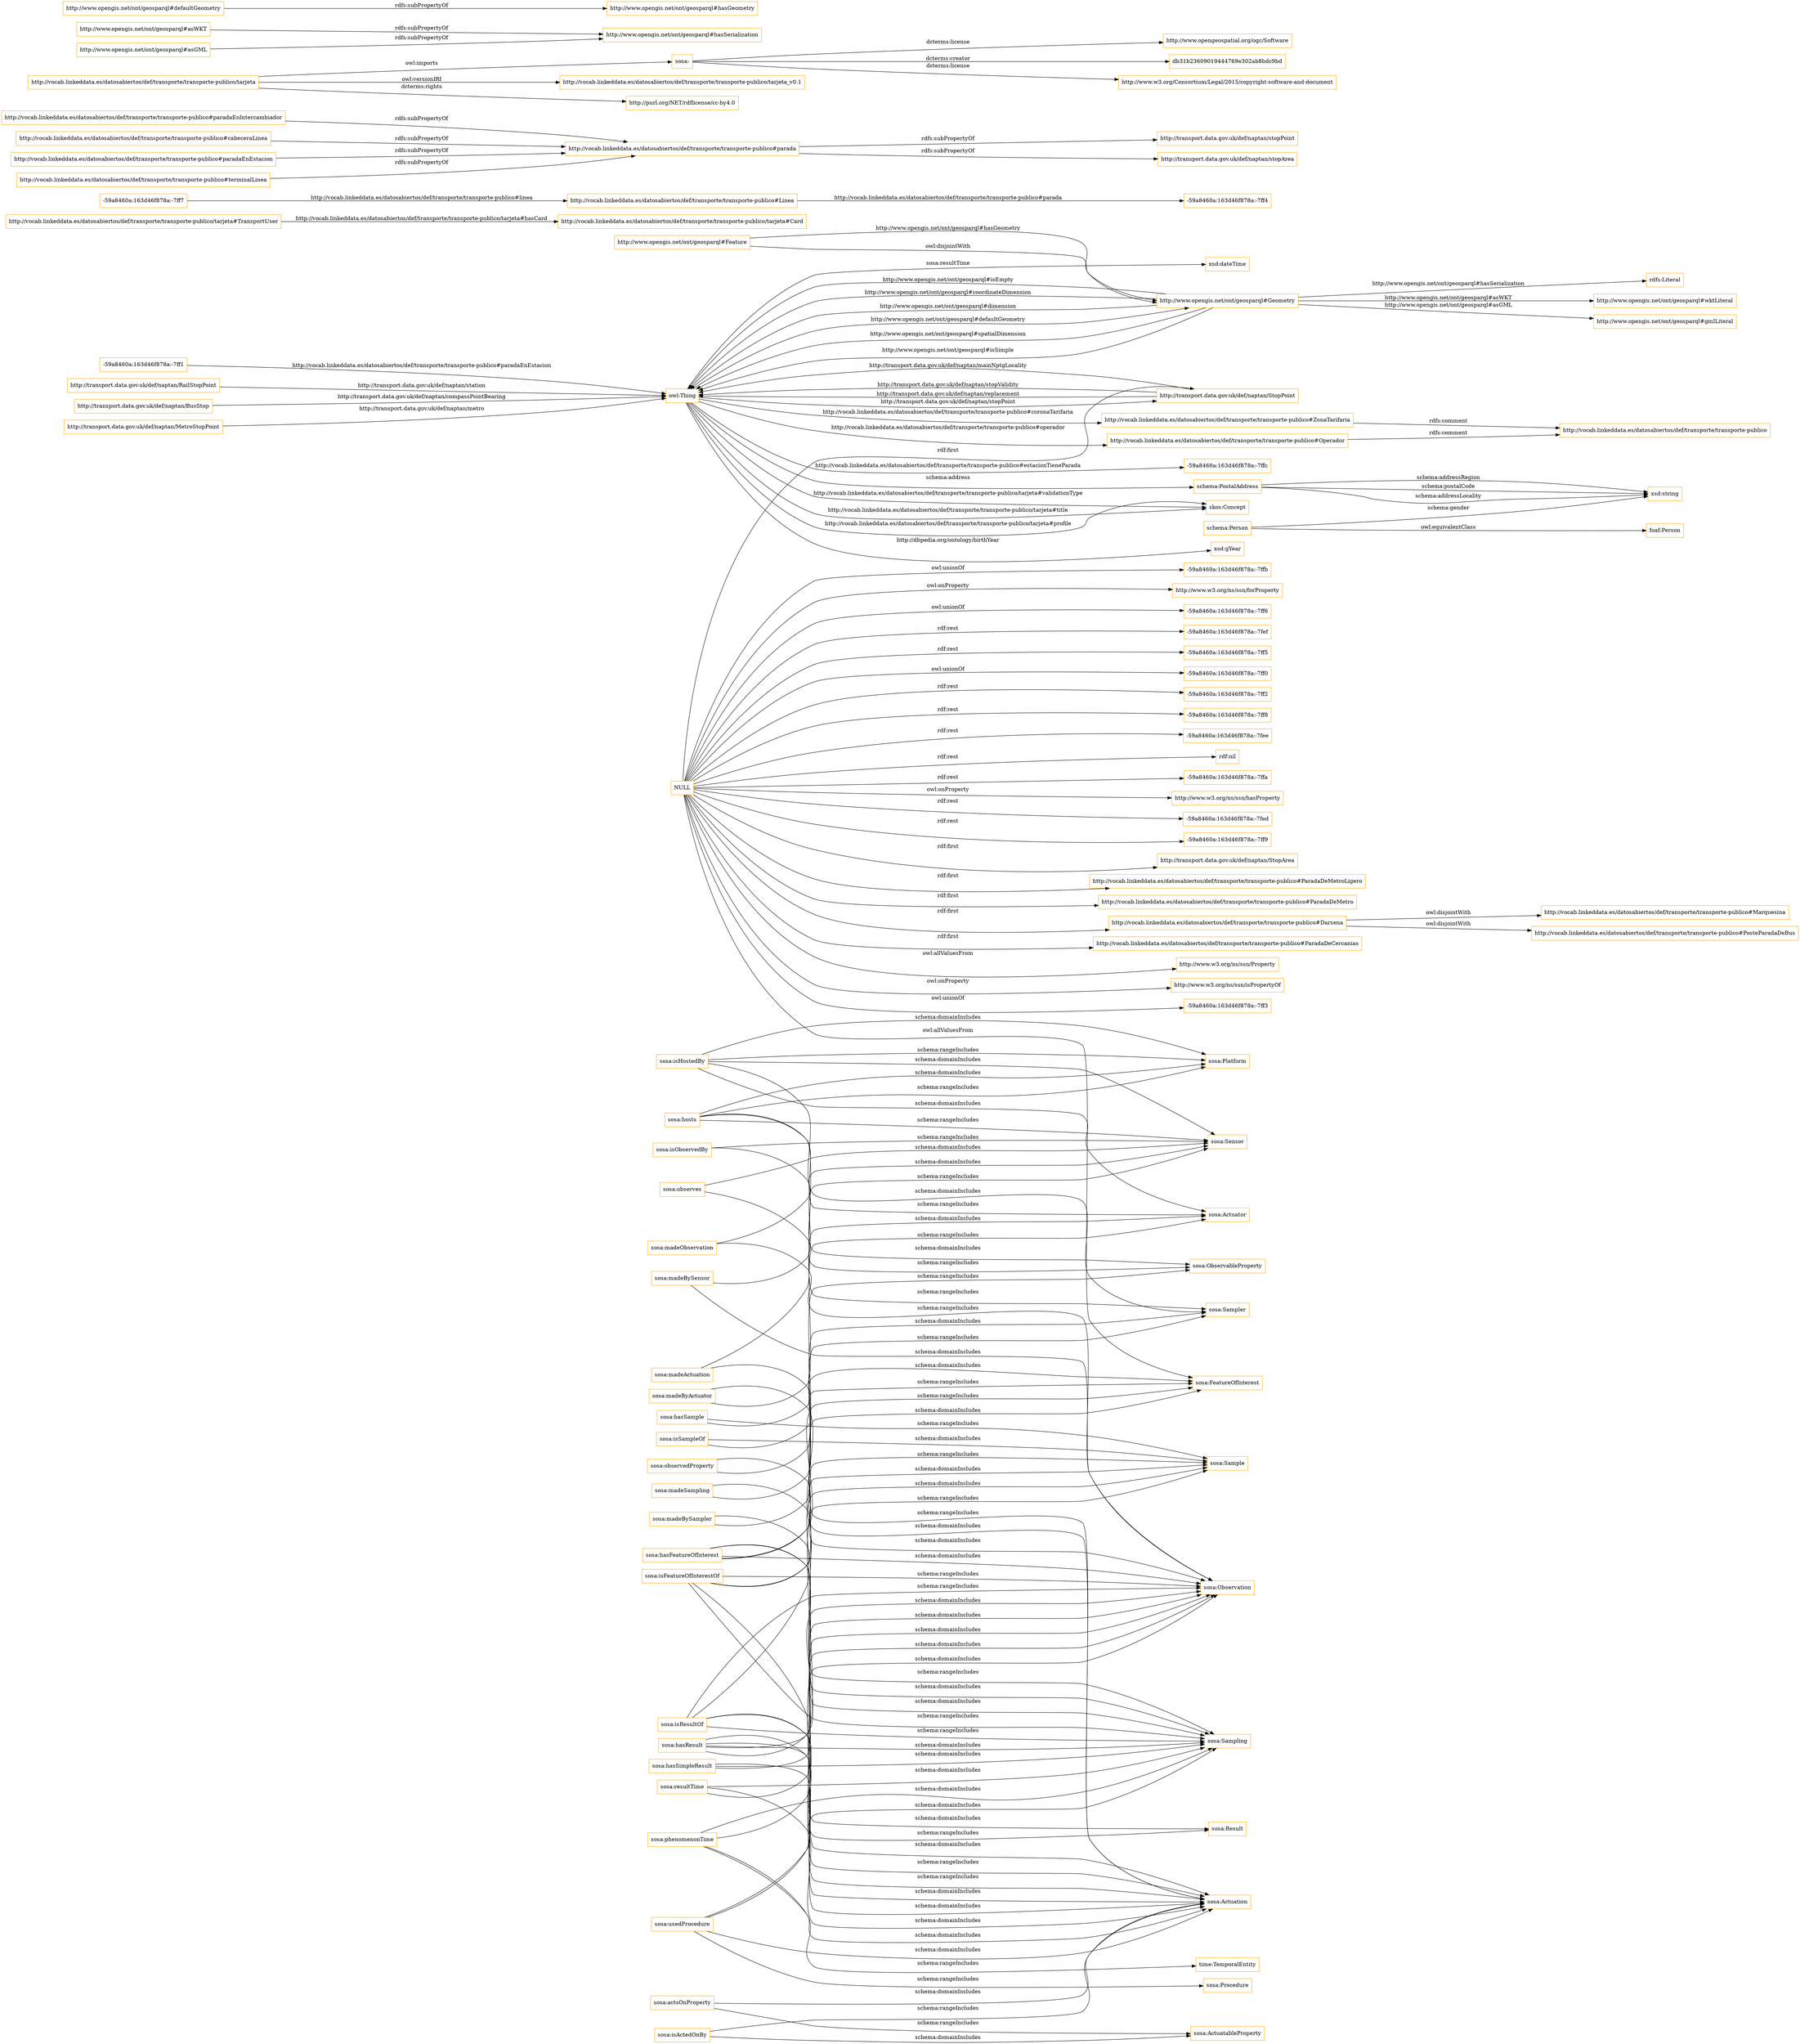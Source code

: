 digraph ar2dtool_diagram { 
rankdir=LR;
size="1501"
node [shape = rectangle, color="orange"]; "-59a8460a:163d46f878a:-7ff1" "http://transport.data.gov.uk/def/naptan/RailStopPoint" "http://transport.data.gov.uk/def/naptan/BusStop" "http://vocab.linkeddata.es/datosabiertos/def/transporte/transporte-publico/tarjeta#TransportUser" "http://transport.data.gov.uk/def/naptan/StopPoint" "http://vocab.linkeddata.es/datosabiertos/def/transporte/transporte-publico#Linea" "foaf:Person" "schema:PostalAddress" "http://vocab.linkeddata.es/datosabiertos/def/transporte/transporte-publico#Marquesina" "http://vocab.linkeddata.es/datosabiertos/def/transporte/transporte-publico#Darsena" "http://www.opengis.net/ont/geosparql#Geometry" "http://transport.data.gov.uk/def/naptan/StopArea" "http://vocab.linkeddata.es/datosabiertos/def/transporte/transporte-publico#ParadaDeMetroLigero" "schema:Person" "-59a8460a:163d46f878a:-7ffc" "-59a8460a:163d46f878a:-7ff7" "skos:Concept" "http://vocab.linkeddata.es/datosabiertos/def/transporte/transporte-publico/tarjeta#Card" "http://vocab.linkeddata.es/datosabiertos/def/transporte/transporte-publico#Operador" "http://vocab.linkeddata.es/datosabiertos/def/transporte/transporte-publico#PosteParadaDeBus" "http://www.opengis.net/ont/geosparql#Feature" "-59a8460a:163d46f878a:-7ff4" "http://vocab.linkeddata.es/datosabiertos/def/transporte/transporte-publico#ZonaTarifaria" "http://vocab.linkeddata.es/datosabiertos/def/transporte/transporte-publico#ParadaDeMetro" "http://transport.data.gov.uk/def/naptan/MetroStopPoint" "http://vocab.linkeddata.es/datosabiertos/def/transporte/transporte-publico#ParadaDeCercanias" "http://www.w3.org/ns/ssn/Property" "sosa:ObservableProperty" "sosa:FeatureOfInterest" "sosa:Actuation" "sosa:Platform" "sosa:ActuatableProperty" "sosa:Actuator" "sosa:Observation" "sosa:Sample" "time:TemporalEntity" "sosa:Sensor" "sosa:Sampling" "sosa:Procedure" "sosa:Result" "sosa:Sampler" ; /*classes style*/
	"sosa:observedProperty" -> "sosa:ObservableProperty" [ label = "schema:rangeIncludes" ];
	"sosa:observedProperty" -> "sosa:Observation" [ label = "schema:domainIncludes" ];
	"http://vocab.linkeddata.es/datosabiertos/def/transporte/transporte-publico#paradaEnIntercambiador" -> "http://vocab.linkeddata.es/datosabiertos/def/transporte/transporte-publico#parada" [ label = "rdfs:subPropertyOf" ];
	"sosa:madeBySensor" -> "sosa:Sensor" [ label = "schema:rangeIncludes" ];
	"sosa:madeBySensor" -> "sosa:Observation" [ label = "schema:domainIncludes" ];
	"sosa:madeByActuator" -> "sosa:Actuator" [ label = "schema:rangeIncludes" ];
	"sosa:madeByActuator" -> "sosa:Actuation" [ label = "schema:domainIncludes" ];
	"sosa:hosts" -> "sosa:Platform" [ label = "schema:rangeIncludes" ];
	"sosa:hosts" -> "sosa:Actuator" [ label = "schema:rangeIncludes" ];
	"sosa:hosts" -> "sosa:Sampler" [ label = "schema:rangeIncludes" ];
	"sosa:hosts" -> "sosa:Sensor" [ label = "schema:rangeIncludes" ];
	"sosa:hosts" -> "sosa:Platform" [ label = "schema:domainIncludes" ];
	"sosa:isObservedBy" -> "sosa:Sensor" [ label = "schema:rangeIncludes" ];
	"sosa:isObservedBy" -> "sosa:ObservableProperty" [ label = "schema:domainIncludes" ];
	"http://www.opengis.net/ont/geosparql#Feature" -> "http://www.opengis.net/ont/geosparql#Geometry" [ label = "owl:disjointWith" ];
	"sosa:madeActuation" -> "sosa:Actuation" [ label = "schema:rangeIncludes" ];
	"sosa:madeActuation" -> "sosa:Actuator" [ label = "schema:domainIncludes" ];
	"sosa:phenomenonTime" -> "time:TemporalEntity" [ label = "schema:rangeIncludes" ];
	"sosa:phenomenonTime" -> "sosa:Sampling" [ label = "schema:domainIncludes" ];
	"sosa:phenomenonTime" -> "sosa:Observation" [ label = "schema:domainIncludes" ];
	"sosa:phenomenonTime" -> "sosa:Actuation" [ label = "schema:domainIncludes" ];
	"http://vocab.linkeddata.es/datosabiertos/def/transporte/transporte-publico#cabeceraLinea" -> "http://vocab.linkeddata.es/datosabiertos/def/transporte/transporte-publico#parada" [ label = "rdfs:subPropertyOf" ];
	"http://vocab.linkeddata.es/datosabiertos/def/transporte/transporte-publico/tarjeta" -> "sosa:" [ label = "owl:imports" ];
	"http://vocab.linkeddata.es/datosabiertos/def/transporte/transporte-publico/tarjeta" -> "http://vocab.linkeddata.es/datosabiertos/def/transporte/transporte-publico/tarjeta_v0.1" [ label = "owl:versionIRI" ];
	"http://vocab.linkeddata.es/datosabiertos/def/transporte/transporte-publico/tarjeta" -> "http://purl.org/NET/rdflicense/cc-by4.0" [ label = "dcterms:rights" ];
	"sosa:hasResult" -> "sosa:Sampling" [ label = "schema:domainIncludes" ];
	"sosa:hasResult" -> "sosa:Actuation" [ label = "schema:domainIncludes" ];
	"sosa:hasResult" -> "sosa:Observation" [ label = "schema:domainIncludes" ];
	"sosa:hasResult" -> "sosa:Result" [ label = "schema:rangeIncludes" ];
	"sosa:hasResult" -> "sosa:Sample" [ label = "schema:rangeIncludes" ];
	"http://vocab.linkeddata.es/datosabiertos/def/transporte/transporte-publico#paradaEnEstacion" -> "http://vocab.linkeddata.es/datosabiertos/def/transporte/transporte-publico#parada" [ label = "rdfs:subPropertyOf" ];
	"sosa:isActedOnBy" -> "sosa:Actuation" [ label = "schema:rangeIncludes" ];
	"sosa:isActedOnBy" -> "sosa:ActuatableProperty" [ label = "schema:domainIncludes" ];
	"http://www.opengis.net/ont/geosparql#asWKT" -> "http://www.opengis.net/ont/geosparql#hasSerialization" [ label = "rdfs:subPropertyOf" ];
	"sosa:madeSampling" -> "sosa:Sampling" [ label = "schema:rangeIncludes" ];
	"sosa:madeSampling" -> "sosa:Sampler" [ label = "schema:domainIncludes" ];
	"sosa:hasFeatureOfInterest" -> "sosa:Observation" [ label = "schema:domainIncludes" ];
	"sosa:hasFeatureOfInterest" -> "sosa:FeatureOfInterest" [ label = "schema:rangeIncludes" ];
	"sosa:hasFeatureOfInterest" -> "sosa:Sampling" [ label = "schema:domainIncludes" ];
	"sosa:hasFeatureOfInterest" -> "sosa:Actuation" [ label = "schema:domainIncludes" ];
	"sosa:hasFeatureOfInterest" -> "sosa:Sample" [ label = "schema:rangeIncludes" ];
	"http://www.opengis.net/ont/geosparql#asGML" -> "http://www.opengis.net/ont/geosparql#hasSerialization" [ label = "rdfs:subPropertyOf" ];
	"sosa:isResultOf" -> "sosa:Sample" [ label = "schema:domainIncludes" ];
	"sosa:isResultOf" -> "sosa:Actuation" [ label = "schema:rangeIncludes" ];
	"sosa:isResultOf" -> "sosa:Observation" [ label = "schema:rangeIncludes" ];
	"sosa:isResultOf" -> "sosa:Sampling" [ label = "schema:rangeIncludes" ];
	"sosa:isResultOf" -> "sosa:Result" [ label = "schema:domainIncludes" ];
	"sosa:isSampleOf" -> "sosa:FeatureOfInterest" [ label = "schema:rangeIncludes" ];
	"sosa:isSampleOf" -> "sosa:Sample" [ label = "schema:domainIncludes" ];
	"http://vocab.linkeddata.es/datosabiertos/def/transporte/transporte-publico#Operador" -> "http://vocab.linkeddata.es/datosabiertos/def/transporte/transporte-publico" [ label = "rdfs:comment" ];
	"sosa:hasSimpleResult" -> "sosa:Sampling" [ label = "schema:domainIncludes" ];
	"sosa:hasSimpleResult" -> "sosa:Observation" [ label = "schema:domainIncludes" ];
	"sosa:hasSimpleResult" -> "sosa:Actuation" [ label = "schema:domainIncludes" ];
	"sosa:madeObservation" -> "sosa:Observation" [ label = "schema:rangeIncludes" ];
	"sosa:madeObservation" -> "sosa:Sensor" [ label = "schema:domainIncludes" ];
	"sosa:resultTime" -> "sosa:Sampling" [ label = "schema:domainIncludes" ];
	"sosa:resultTime" -> "sosa:Observation" [ label = "schema:domainIncludes" ];
	"sosa:resultTime" -> "sosa:Actuation" [ label = "schema:domainIncludes" ];
	"sosa:isHostedBy" -> "sosa:Platform" [ label = "schema:rangeIncludes" ];
	"sosa:isHostedBy" -> "sosa:Platform" [ label = "schema:domainIncludes" ];
	"sosa:isHostedBy" -> "sosa:Sampler" [ label = "schema:domainIncludes" ];
	"sosa:isHostedBy" -> "sosa:Sensor" [ label = "schema:domainIncludes" ];
	"sosa:isHostedBy" -> "sosa:Actuator" [ label = "schema:domainIncludes" ];
	"NULL" -> "http://www.w3.org/ns/ssn/isPropertyOf" [ label = "owl:onProperty" ];
	"NULL" -> "http://vocab.linkeddata.es/datosabiertos/def/transporte/transporte-publico#Darsena" [ label = "rdf:first" ];
	"NULL" -> "-59a8460a:163d46f878a:-7ff3" [ label = "owl:unionOf" ];
	"NULL" -> "-59a8460a:163d46f878a:-7ffb" [ label = "owl:unionOf" ];
	"NULL" -> "http://www.w3.org/ns/ssn/forProperty" [ label = "owl:onProperty" ];
	"NULL" -> "-59a8460a:163d46f878a:-7ff6" [ label = "owl:unionOf" ];
	"NULL" -> "-59a8460a:163d46f878a:-7fef" [ label = "rdf:rest" ];
	"NULL" -> "-59a8460a:163d46f878a:-7ff5" [ label = "rdf:rest" ];
	"NULL" -> "-59a8460a:163d46f878a:-7ff0" [ label = "owl:unionOf" ];
	"NULL" -> "-59a8460a:163d46f878a:-7ff2" [ label = "rdf:rest" ];
	"NULL" -> "http://vocab.linkeddata.es/datosabiertos/def/transporte/transporte-publico#ParadaDeCercanias" [ label = "rdf:first" ];
	"NULL" -> "-59a8460a:163d46f878a:-7ff8" [ label = "rdf:rest" ];
	"NULL" -> "http://transport.data.gov.uk/def/naptan/StopArea" [ label = "rdf:first" ];
	"NULL" -> "http://vocab.linkeddata.es/datosabiertos/def/transporte/transporte-publico#ParadaDeMetro" [ label = "rdf:first" ];
	"NULL" -> "http://transport.data.gov.uk/def/naptan/StopPoint" [ label = "rdf:first" ];
	"NULL" -> "-59a8460a:163d46f878a:-7fee" [ label = "rdf:rest" ];
	"NULL" -> "rdf:nil" [ label = "rdf:rest" ];
	"NULL" -> "http://vocab.linkeddata.es/datosabiertos/def/transporte/transporte-publico#ParadaDeMetroLigero" [ label = "rdf:first" ];
	"NULL" -> "sosa:FeatureOfInterest" [ label = "owl:allValuesFrom" ];
	"NULL" -> "-59a8460a:163d46f878a:-7ffa" [ label = "rdf:rest" ];
	"NULL" -> "http://www.w3.org/ns/ssn/hasProperty" [ label = "owl:onProperty" ];
	"NULL" -> "-59a8460a:163d46f878a:-7fed" [ label = "rdf:rest" ];
	"NULL" -> "-59a8460a:163d46f878a:-7ff9" [ label = "rdf:rest" ];
	"NULL" -> "http://www.w3.org/ns/ssn/Property" [ label = "owl:allValuesFrom" ];
	"http://www.opengis.net/ont/geosparql#defaultGeometry" -> "http://www.opengis.net/ont/geosparql#hasGeometry" [ label = "rdfs:subPropertyOf" ];
	"sosa:hasSample" -> "sosa:Sample" [ label = "schema:rangeIncludes" ];
	"sosa:hasSample" -> "sosa:FeatureOfInterest" [ label = "schema:domainIncludes" ];
	"sosa:observes" -> "sosa:ObservableProperty" [ label = "schema:rangeIncludes" ];
	"sosa:observes" -> "sosa:Sensor" [ label = "schema:domainIncludes" ];
	"http://vocab.linkeddata.es/datosabiertos/def/transporte/transporte-publico#ZonaTarifaria" -> "http://vocab.linkeddata.es/datosabiertos/def/transporte/transporte-publico" [ label = "rdfs:comment" ];
	"sosa:usedProcedure" -> "sosa:Procedure" [ label = "schema:rangeIncludes" ];
	"sosa:usedProcedure" -> "sosa:Sampling" [ label = "schema:domainIncludes" ];
	"sosa:usedProcedure" -> "sosa:Observation" [ label = "schema:domainIncludes" ];
	"sosa:usedProcedure" -> "sosa:Actuation" [ label = "schema:domainIncludes" ];
	"sosa:actsOnProperty" -> "sosa:ActuatableProperty" [ label = "schema:rangeIncludes" ];
	"sosa:actsOnProperty" -> "sosa:Actuation" [ label = "schema:domainIncludes" ];
	"http://vocab.linkeddata.es/datosabiertos/def/transporte/transporte-publico#Darsena" -> "http://vocab.linkeddata.es/datosabiertos/def/transporte/transporte-publico#PosteParadaDeBus" [ label = "owl:disjointWith" ];
	"http://vocab.linkeddata.es/datosabiertos/def/transporte/transporte-publico#Darsena" -> "http://vocab.linkeddata.es/datosabiertos/def/transporte/transporte-publico#Marquesina" [ label = "owl:disjointWith" ];
	"sosa:" -> "http://www.opengeospatial.org/ogc/Software" [ label = "dcterms:license" ];
	"sosa:" -> "db31b23609019444769e302ab8bdc9bd" [ label = "dcterms:creator" ];
	"sosa:" -> "http://www.w3.org/Consortium/Legal/2015/copyright-software-and-document" [ label = "dcterms:license" ];
	"sosa:isFeatureOfInterestOf" -> "sosa:FeatureOfInterest" [ label = "schema:domainIncludes" ];
	"sosa:isFeatureOfInterestOf" -> "sosa:Actuation" [ label = "schema:rangeIncludes" ];
	"sosa:isFeatureOfInterestOf" -> "sosa:Sampling" [ label = "schema:rangeIncludes" ];
	"sosa:isFeatureOfInterestOf" -> "sosa:Observation" [ label = "schema:rangeIncludes" ];
	"sosa:isFeatureOfInterestOf" -> "sosa:Sample" [ label = "schema:domainIncludes" ];
	"schema:Person" -> "foaf:Person" [ label = "owl:equivalentClass" ];
	"http://vocab.linkeddata.es/datosabiertos/def/transporte/transporte-publico#terminalLinea" -> "http://vocab.linkeddata.es/datosabiertos/def/transporte/transporte-publico#parada" [ label = "rdfs:subPropertyOf" ];
	"sosa:madeBySampler" -> "sosa:Sampler" [ label = "schema:rangeIncludes" ];
	"sosa:madeBySampler" -> "sosa:Sampling" [ label = "schema:domainIncludes" ];
	"http://vocab.linkeddata.es/datosabiertos/def/transporte/transporte-publico#parada" -> "http://transport.data.gov.uk/def/naptan/stopPoint" [ label = "rdfs:subPropertyOf" ];
	"http://vocab.linkeddata.es/datosabiertos/def/transporte/transporte-publico#parada" -> "http://transport.data.gov.uk/def/naptan/stopArea" [ label = "rdfs:subPropertyOf" ];
	"http://transport.data.gov.uk/def/naptan/MetroStopPoint" -> "owl:Thing" [ label = "http://transport.data.gov.uk/def/naptan/metro" ];
	"http://www.opengis.net/ont/geosparql#Feature" -> "http://www.opengis.net/ont/geosparql#Geometry" [ label = "http://www.opengis.net/ont/geosparql#hasGeometry" ];
	"http://www.opengis.net/ont/geosparql#Geometry" -> "http://www.opengis.net/ont/geosparql#gmlLiteral" [ label = "http://www.opengis.net/ont/geosparql#asGML" ];
	"owl:Thing" -> "skos:Concept" [ label = "http://vocab.linkeddata.es/datosabiertos/def/transporte/transporte-publico/tarjeta#validationType" ];
	"http://vocab.linkeddata.es/datosabiertos/def/transporte/transporte-publico#Linea" -> "-59a8460a:163d46f878a:-7ff4" [ label = "http://vocab.linkeddata.es/datosabiertos/def/transporte/transporte-publico#parada" ];
	"owl:Thing" -> "-59a8460a:163d46f878a:-7ffc" [ label = "http://vocab.linkeddata.es/datosabiertos/def/transporte/transporte-publico#estacionTieneParada" ];
	"http://transport.data.gov.uk/def/naptan/StopPoint" -> "owl:Thing" [ label = "http://transport.data.gov.uk/def/naptan/mainNptgLocality" ];
	"http://transport.data.gov.uk/def/naptan/StopPoint" -> "owl:Thing" [ label = "http://transport.data.gov.uk/def/naptan/stopValidity" ];
	"owl:Thing" -> "http://vocab.linkeddata.es/datosabiertos/def/transporte/transporte-publico#ZonaTarifaria" [ label = "http://vocab.linkeddata.es/datosabiertos/def/transporte/transporte-publico#coronaTarifaria" ];
	"schema:PostalAddress" -> "xsd:string" [ label = "schema:postalCode" ];
	"owl:Thing" -> "skos:Concept" [ label = "http://vocab.linkeddata.es/datosabiertos/def/transporte/transporte-publico/tarjeta#title" ];
	"http://www.opengis.net/ont/geosparql#Geometry" -> "owl:Thing" [ label = "http://www.opengis.net/ont/geosparql#spatialDimension" ];
	"http://www.opengis.net/ont/geosparql#Geometry" -> "owl:Thing" [ label = "http://www.opengis.net/ont/geosparql#isSimple" ];
	"schema:PostalAddress" -> "xsd:string" [ label = "schema:addressLocality" ];
	"-59a8460a:163d46f878a:-7ff7" -> "http://vocab.linkeddata.es/datosabiertos/def/transporte/transporte-publico#Linea" [ label = "http://vocab.linkeddata.es/datosabiertos/def/transporte/transporte-publico#linea" ];
	"owl:Thing" -> "skos:Concept" [ label = "http://vocab.linkeddata.es/datosabiertos/def/transporte/transporte-publico/tarjeta#profile" ];
	"owl:Thing" -> "schema:PostalAddress" [ label = "schema:address" ];
	"http://transport.data.gov.uk/def/naptan/BusStop" -> "owl:Thing" [ label = "http://transport.data.gov.uk/def/naptan/compassPointBearing" ];
	"http://www.opengis.net/ont/geosparql#Geometry" -> "rdfs:Literal" [ label = "http://www.opengis.net/ont/geosparql#hasSerialization" ];
	"http://transport.data.gov.uk/def/naptan/StopPoint" -> "owl:Thing" [ label = "http://transport.data.gov.uk/def/naptan/replacement" ];
	"http://www.opengis.net/ont/geosparql#Geometry" -> "owl:Thing" [ label = "http://www.opengis.net/ont/geosparql#isEmpty" ];
	"owl:Thing" -> "http://vocab.linkeddata.es/datosabiertos/def/transporte/transporte-publico#Operador" [ label = "http://vocab.linkeddata.es/datosabiertos/def/transporte/transporte-publico#operador" ];
	"owl:Thing" -> "http://www.opengis.net/ont/geosparql#Geometry" [ label = "http://www.opengis.net/ont/geosparql#defaultGeometry" ];
	"-59a8460a:163d46f878a:-7ff1" -> "owl:Thing" [ label = "http://vocab.linkeddata.es/datosabiertos/def/transporte/transporte-publico#paradaEnEstacion" ];
	"http://www.opengis.net/ont/geosparql#Geometry" -> "http://www.opengis.net/ont/geosparql#wktLiteral" [ label = "http://www.opengis.net/ont/geosparql#asWKT" ];
	"http://www.opengis.net/ont/geosparql#Geometry" -> "owl:Thing" [ label = "http://www.opengis.net/ont/geosparql#coordinateDimension" ];
	"schema:PostalAddress" -> "xsd:string" [ label = "schema:addressRegion" ];
	"owl:Thing" -> "xsd:dateTime" [ label = "sosa:resultTime" ];
	"http://www.opengis.net/ont/geosparql#Geometry" -> "owl:Thing" [ label = "http://www.opengis.net/ont/geosparql#dimension" ];
	"owl:Thing" -> "http://transport.data.gov.uk/def/naptan/StopPoint" [ label = "http://transport.data.gov.uk/def/naptan/stopPoint" ];
	"http://vocab.linkeddata.es/datosabiertos/def/transporte/transporte-publico/tarjeta#TransportUser" -> "http://vocab.linkeddata.es/datosabiertos/def/transporte/transporte-publico/tarjeta#Card" [ label = "http://vocab.linkeddata.es/datosabiertos/def/transporte/transporte-publico/tarjeta#hasCard" ];
	"http://transport.data.gov.uk/def/naptan/RailStopPoint" -> "owl:Thing" [ label = "http://transport.data.gov.uk/def/naptan/station" ];
	"owl:Thing" -> "xsd:gYear" [ label = "http://dbpedia.org/ontology/birthYear" ];
	"schema:Person" -> "xsd:string" [ label = "schema:gender" ];

}
